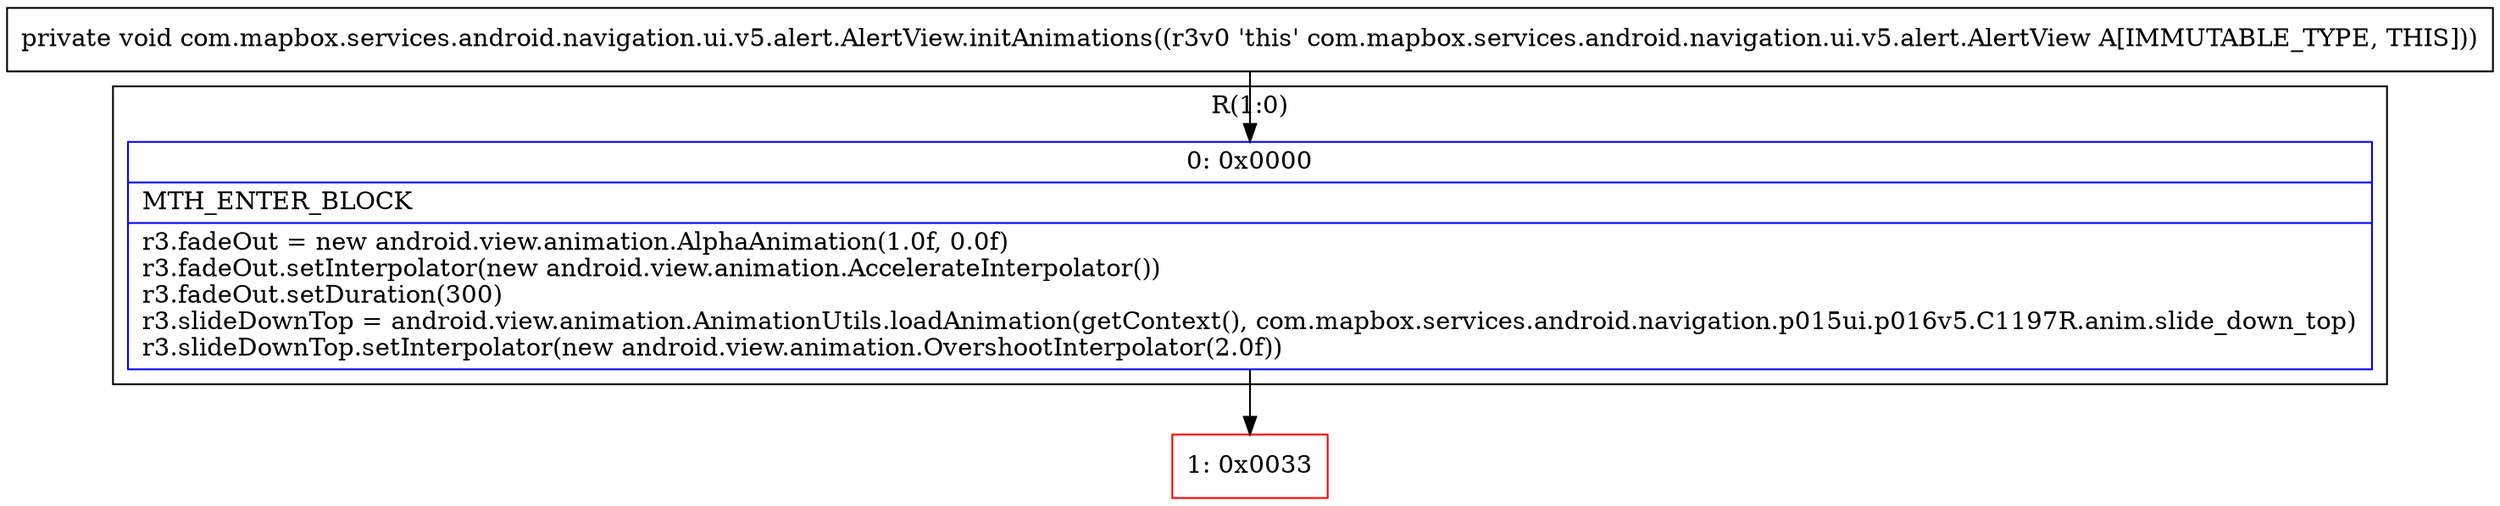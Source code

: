 digraph "CFG forcom.mapbox.services.android.navigation.ui.v5.alert.AlertView.initAnimations()V" {
subgraph cluster_Region_1075897353 {
label = "R(1:0)";
node [shape=record,color=blue];
Node_0 [shape=record,label="{0\:\ 0x0000|MTH_ENTER_BLOCK\l|r3.fadeOut = new android.view.animation.AlphaAnimation(1.0f, 0.0f)\lr3.fadeOut.setInterpolator(new android.view.animation.AccelerateInterpolator())\lr3.fadeOut.setDuration(300)\lr3.slideDownTop = android.view.animation.AnimationUtils.loadAnimation(getContext(), com.mapbox.services.android.navigation.p015ui.p016v5.C1197R.anim.slide_down_top)\lr3.slideDownTop.setInterpolator(new android.view.animation.OvershootInterpolator(2.0f))\l}"];
}
Node_1 [shape=record,color=red,label="{1\:\ 0x0033}"];
MethodNode[shape=record,label="{private void com.mapbox.services.android.navigation.ui.v5.alert.AlertView.initAnimations((r3v0 'this' com.mapbox.services.android.navigation.ui.v5.alert.AlertView A[IMMUTABLE_TYPE, THIS])) }"];
MethodNode -> Node_0;
Node_0 -> Node_1;
}

